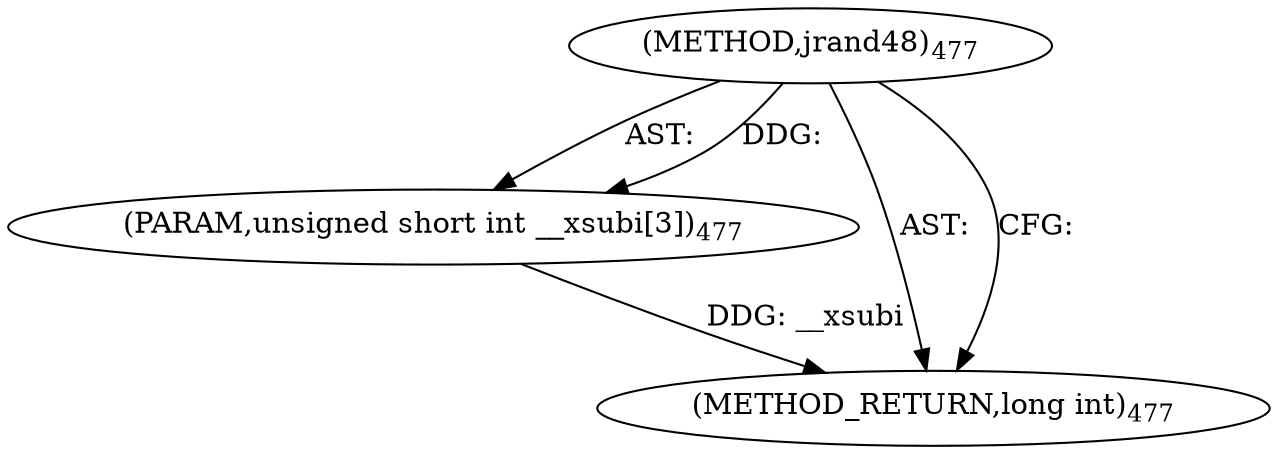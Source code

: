 digraph "jrand48" {  
"33296" [label = <(METHOD,jrand48)<SUB>477</SUB>> ]
"33297" [label = <(PARAM,unsigned short int __xsubi[3])<SUB>477</SUB>> ]
"33298" [label = <(METHOD_RETURN,long int)<SUB>477</SUB>> ]
  "33296" -> "33297"  [ label = "AST: "] 
  "33296" -> "33298"  [ label = "AST: "] 
  "33296" -> "33298"  [ label = "CFG: "] 
  "33297" -> "33298"  [ label = "DDG: __xsubi"] 
  "33296" -> "33297"  [ label = "DDG: "] 
}

